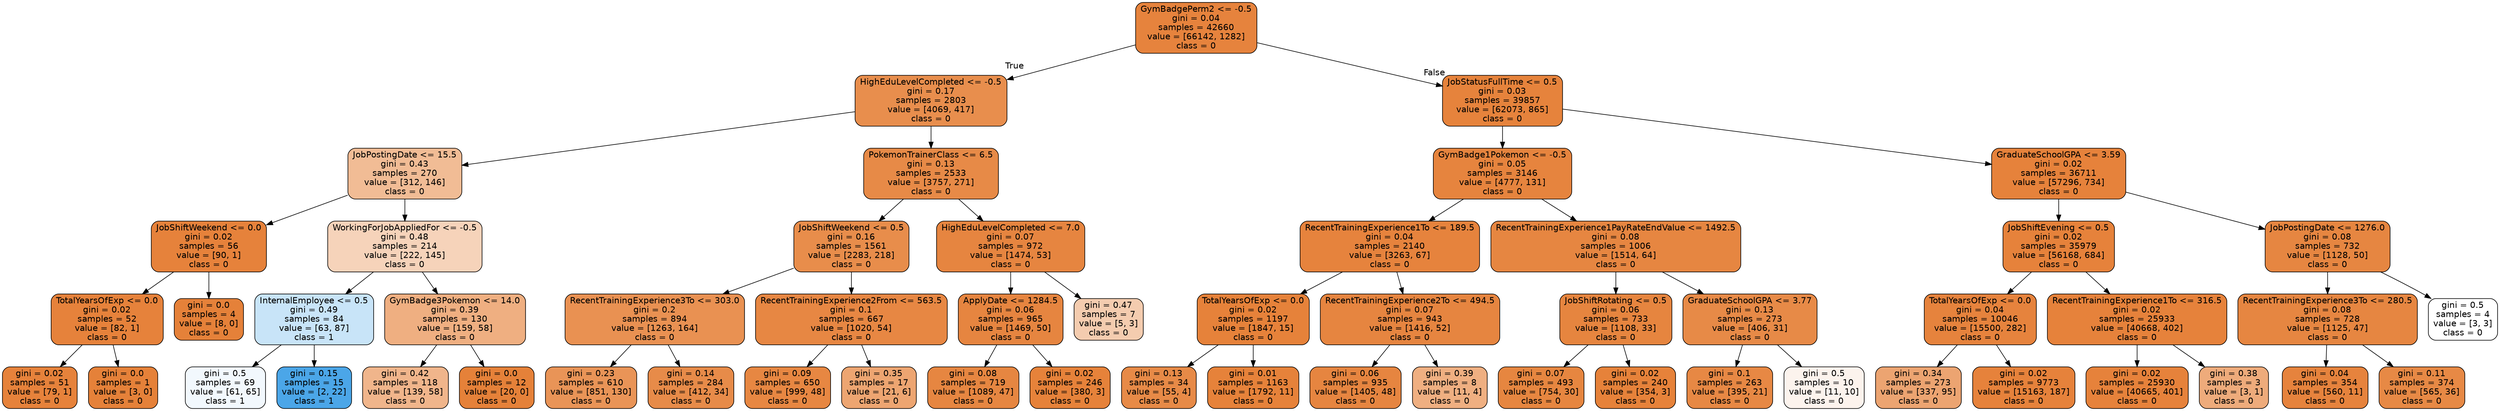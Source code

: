 digraph Tree {
node [shape=box, style="filled, rounded", color="black", fontname=helvetica] ;
edge [fontname=helvetica] ;
0 [label="GymBadgePerm2 <= -0.5\ngini = 0.04\nsamples = 42660\nvalue = [66142, 1282]\nclass = 0", fillcolor="#e58139fa"] ;
1 [label="HighEduLevelCompleted <= -0.5\ngini = 0.17\nsamples = 2803\nvalue = [4069, 417]\nclass = 0", fillcolor="#e58139e5"] ;
0 -> 1 [labeldistance=2.5, labelangle=45, headlabel="True"] ;
2 [label="JobPostingDate <= 15.5\ngini = 0.43\nsamples = 270\nvalue = [312, 146]\nclass = 0", fillcolor="#e5813988"] ;
1 -> 2 ;
3 [label="JobShiftWeekend <= 0.0\ngini = 0.02\nsamples = 56\nvalue = [90, 1]\nclass = 0", fillcolor="#e58139fc"] ;
2 -> 3 ;
4 [label="TotalYearsOfExp <= 0.0\ngini = 0.02\nsamples = 52\nvalue = [82, 1]\nclass = 0", fillcolor="#e58139fc"] ;
3 -> 4 ;
5 [label="gini = 0.02\nsamples = 51\nvalue = [79, 1]\nclass = 0", fillcolor="#e58139fc"] ;
4 -> 5 ;
6 [label="gini = 0.0\nsamples = 1\nvalue = [3, 0]\nclass = 0", fillcolor="#e58139ff"] ;
4 -> 6 ;
7 [label="gini = 0.0\nsamples = 4\nvalue = [8, 0]\nclass = 0", fillcolor="#e58139ff"] ;
3 -> 7 ;
8 [label="WorkingForJobAppliedFor <= -0.5\ngini = 0.48\nsamples = 214\nvalue = [222, 145]\nclass = 0", fillcolor="#e5813958"] ;
2 -> 8 ;
9 [label="InternalEmployee <= 0.5\ngini = 0.49\nsamples = 84\nvalue = [63, 87]\nclass = 1", fillcolor="#399de546"] ;
8 -> 9 ;
10 [label="gini = 0.5\nsamples = 69\nvalue = [61, 65]\nclass = 1", fillcolor="#399de510"] ;
9 -> 10 ;
11 [label="gini = 0.15\nsamples = 15\nvalue = [2, 22]\nclass = 1", fillcolor="#399de5e8"] ;
9 -> 11 ;
12 [label="GymBadge3Pokemon <= 14.0\ngini = 0.39\nsamples = 130\nvalue = [159, 58]\nclass = 0", fillcolor="#e58139a2"] ;
8 -> 12 ;
13 [label="gini = 0.42\nsamples = 118\nvalue = [139, 58]\nclass = 0", fillcolor="#e5813995"] ;
12 -> 13 ;
14 [label="gini = 0.0\nsamples = 12\nvalue = [20, 0]\nclass = 0", fillcolor="#e58139ff"] ;
12 -> 14 ;
15 [label="PokemonTrainerClass <= 6.5\ngini = 0.13\nsamples = 2533\nvalue = [3757, 271]\nclass = 0", fillcolor="#e58139ed"] ;
1 -> 15 ;
16 [label="JobShiftWeekend <= 0.5\ngini = 0.16\nsamples = 1561\nvalue = [2283, 218]\nclass = 0", fillcolor="#e58139e7"] ;
15 -> 16 ;
17 [label="RecentTrainingExperience3To <= 303.0\ngini = 0.2\nsamples = 894\nvalue = [1263, 164]\nclass = 0", fillcolor="#e58139de"] ;
16 -> 17 ;
18 [label="gini = 0.23\nsamples = 610\nvalue = [851, 130]\nclass = 0", fillcolor="#e58139d8"] ;
17 -> 18 ;
19 [label="gini = 0.14\nsamples = 284\nvalue = [412, 34]\nclass = 0", fillcolor="#e58139ea"] ;
17 -> 19 ;
20 [label="RecentTrainingExperience2From <= 563.5\ngini = 0.1\nsamples = 667\nvalue = [1020, 54]\nclass = 0", fillcolor="#e58139f2"] ;
16 -> 20 ;
21 [label="gini = 0.09\nsamples = 650\nvalue = [999, 48]\nclass = 0", fillcolor="#e58139f3"] ;
20 -> 21 ;
22 [label="gini = 0.35\nsamples = 17\nvalue = [21, 6]\nclass = 0", fillcolor="#e58139b6"] ;
20 -> 22 ;
23 [label="HighEduLevelCompleted <= 7.0\ngini = 0.07\nsamples = 972\nvalue = [1474, 53]\nclass = 0", fillcolor="#e58139f6"] ;
15 -> 23 ;
24 [label="ApplyDate <= 1284.5\ngini = 0.06\nsamples = 965\nvalue = [1469, 50]\nclass = 0", fillcolor="#e58139f6"] ;
23 -> 24 ;
25 [label="gini = 0.08\nsamples = 719\nvalue = [1089, 47]\nclass = 0", fillcolor="#e58139f4"] ;
24 -> 25 ;
26 [label="gini = 0.02\nsamples = 246\nvalue = [380, 3]\nclass = 0", fillcolor="#e58139fd"] ;
24 -> 26 ;
27 [label="gini = 0.47\nsamples = 7\nvalue = [5, 3]\nclass = 0", fillcolor="#e5813966"] ;
23 -> 27 ;
28 [label="JobStatusFullTime <= 0.5\ngini = 0.03\nsamples = 39857\nvalue = [62073, 865]\nclass = 0", fillcolor="#e58139fb"] ;
0 -> 28 [labeldistance=2.5, labelangle=-45, headlabel="False"] ;
29 [label="GymBadge1Pokemon <= -0.5\ngini = 0.05\nsamples = 3146\nvalue = [4777, 131]\nclass = 0", fillcolor="#e58139f8"] ;
28 -> 29 ;
30 [label="RecentTrainingExperience1To <= 189.5\ngini = 0.04\nsamples = 2140\nvalue = [3263, 67]\nclass = 0", fillcolor="#e58139fa"] ;
29 -> 30 ;
31 [label="TotalYearsOfExp <= 0.0\ngini = 0.02\nsamples = 1197\nvalue = [1847, 15]\nclass = 0", fillcolor="#e58139fd"] ;
30 -> 31 ;
32 [label="gini = 0.13\nsamples = 34\nvalue = [55, 4]\nclass = 0", fillcolor="#e58139ec"] ;
31 -> 32 ;
33 [label="gini = 0.01\nsamples = 1163\nvalue = [1792, 11]\nclass = 0", fillcolor="#e58139fd"] ;
31 -> 33 ;
34 [label="RecentTrainingExperience2To <= 494.5\ngini = 0.07\nsamples = 943\nvalue = [1416, 52]\nclass = 0", fillcolor="#e58139f6"] ;
30 -> 34 ;
35 [label="gini = 0.06\nsamples = 935\nvalue = [1405, 48]\nclass = 0", fillcolor="#e58139f6"] ;
34 -> 35 ;
36 [label="gini = 0.39\nsamples = 8\nvalue = [11, 4]\nclass = 0", fillcolor="#e58139a2"] ;
34 -> 36 ;
37 [label="RecentTrainingExperience1PayRateEndValue <= 1492.5\ngini = 0.08\nsamples = 1006\nvalue = [1514, 64]\nclass = 0", fillcolor="#e58139f4"] ;
29 -> 37 ;
38 [label="JobShiftRotating <= 0.5\ngini = 0.06\nsamples = 733\nvalue = [1108, 33]\nclass = 0", fillcolor="#e58139f7"] ;
37 -> 38 ;
39 [label="gini = 0.07\nsamples = 493\nvalue = [754, 30]\nclass = 0", fillcolor="#e58139f5"] ;
38 -> 39 ;
40 [label="gini = 0.02\nsamples = 240\nvalue = [354, 3]\nclass = 0", fillcolor="#e58139fd"] ;
38 -> 40 ;
41 [label="GraduateSchoolGPA <= 3.77\ngini = 0.13\nsamples = 273\nvalue = [406, 31]\nclass = 0", fillcolor="#e58139ec"] ;
37 -> 41 ;
42 [label="gini = 0.1\nsamples = 263\nvalue = [395, 21]\nclass = 0", fillcolor="#e58139f1"] ;
41 -> 42 ;
43 [label="gini = 0.5\nsamples = 10\nvalue = [11, 10]\nclass = 0", fillcolor="#e5813917"] ;
41 -> 43 ;
44 [label="GraduateSchoolGPA <= 3.59\ngini = 0.02\nsamples = 36711\nvalue = [57296, 734]\nclass = 0", fillcolor="#e58139fc"] ;
28 -> 44 ;
45 [label="JobShiftEvening <= 0.5\ngini = 0.02\nsamples = 35979\nvalue = [56168, 684]\nclass = 0", fillcolor="#e58139fc"] ;
44 -> 45 ;
46 [label="TotalYearsOfExp <= 0.0\ngini = 0.04\nsamples = 10046\nvalue = [15500, 282]\nclass = 0", fillcolor="#e58139fa"] ;
45 -> 46 ;
47 [label="gini = 0.34\nsamples = 273\nvalue = [337, 95]\nclass = 0", fillcolor="#e58139b7"] ;
46 -> 47 ;
48 [label="gini = 0.02\nsamples = 9773\nvalue = [15163, 187]\nclass = 0", fillcolor="#e58139fc"] ;
46 -> 48 ;
49 [label="RecentTrainingExperience1To <= 316.5\ngini = 0.02\nsamples = 25933\nvalue = [40668, 402]\nclass = 0", fillcolor="#e58139fc"] ;
45 -> 49 ;
50 [label="gini = 0.02\nsamples = 25930\nvalue = [40665, 401]\nclass = 0", fillcolor="#e58139fc"] ;
49 -> 50 ;
51 [label="gini = 0.38\nsamples = 3\nvalue = [3, 1]\nclass = 0", fillcolor="#e58139aa"] ;
49 -> 51 ;
52 [label="JobPostingDate <= 1276.0\ngini = 0.08\nsamples = 732\nvalue = [1128, 50]\nclass = 0", fillcolor="#e58139f4"] ;
44 -> 52 ;
53 [label="RecentTrainingExperience3To <= 280.5\ngini = 0.08\nsamples = 728\nvalue = [1125, 47]\nclass = 0", fillcolor="#e58139f4"] ;
52 -> 53 ;
54 [label="gini = 0.04\nsamples = 354\nvalue = [560, 11]\nclass = 0", fillcolor="#e58139fa"] ;
53 -> 54 ;
55 [label="gini = 0.11\nsamples = 374\nvalue = [565, 36]\nclass = 0", fillcolor="#e58139ef"] ;
53 -> 55 ;
56 [label="gini = 0.5\nsamples = 4\nvalue = [3, 3]\nclass = 0", fillcolor="#e5813900"] ;
52 -> 56 ;
}